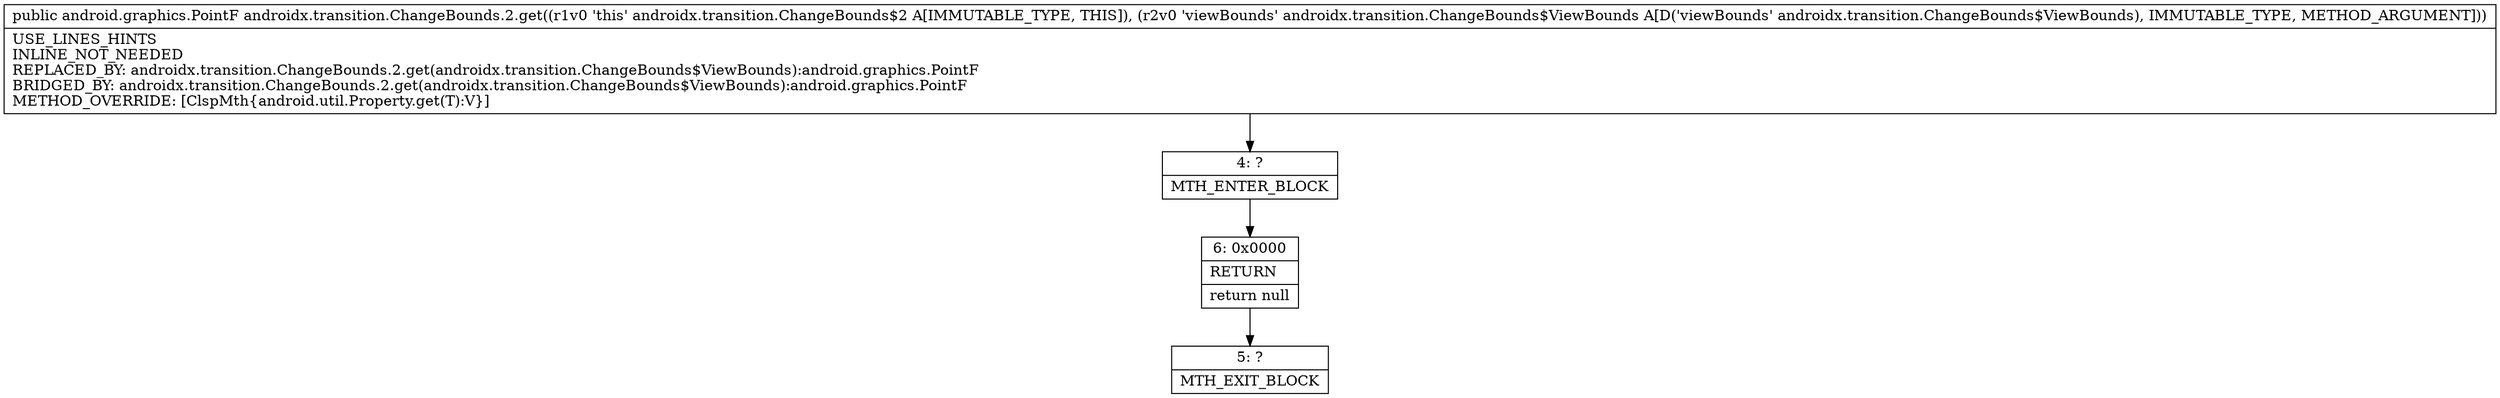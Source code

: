 digraph "CFG forandroidx.transition.ChangeBounds.2.get(Landroidx\/transition\/ChangeBounds$ViewBounds;)Landroid\/graphics\/PointF;" {
Node_4 [shape=record,label="{4\:\ ?|MTH_ENTER_BLOCK\l}"];
Node_6 [shape=record,label="{6\:\ 0x0000|RETURN\l|return null\l}"];
Node_5 [shape=record,label="{5\:\ ?|MTH_EXIT_BLOCK\l}"];
MethodNode[shape=record,label="{public android.graphics.PointF androidx.transition.ChangeBounds.2.get((r1v0 'this' androidx.transition.ChangeBounds$2 A[IMMUTABLE_TYPE, THIS]), (r2v0 'viewBounds' androidx.transition.ChangeBounds$ViewBounds A[D('viewBounds' androidx.transition.ChangeBounds$ViewBounds), IMMUTABLE_TYPE, METHOD_ARGUMENT]))  | USE_LINES_HINTS\lINLINE_NOT_NEEDED\lREPLACED_BY: androidx.transition.ChangeBounds.2.get(androidx.transition.ChangeBounds$ViewBounds):android.graphics.PointF\lBRIDGED_BY: androidx.transition.ChangeBounds.2.get(androidx.transition.ChangeBounds$ViewBounds):android.graphics.PointF\lMETHOD_OVERRIDE: [ClspMth\{android.util.Property.get(T):V\}]\l}"];
MethodNode -> Node_4;Node_4 -> Node_6;
Node_6 -> Node_5;
}

